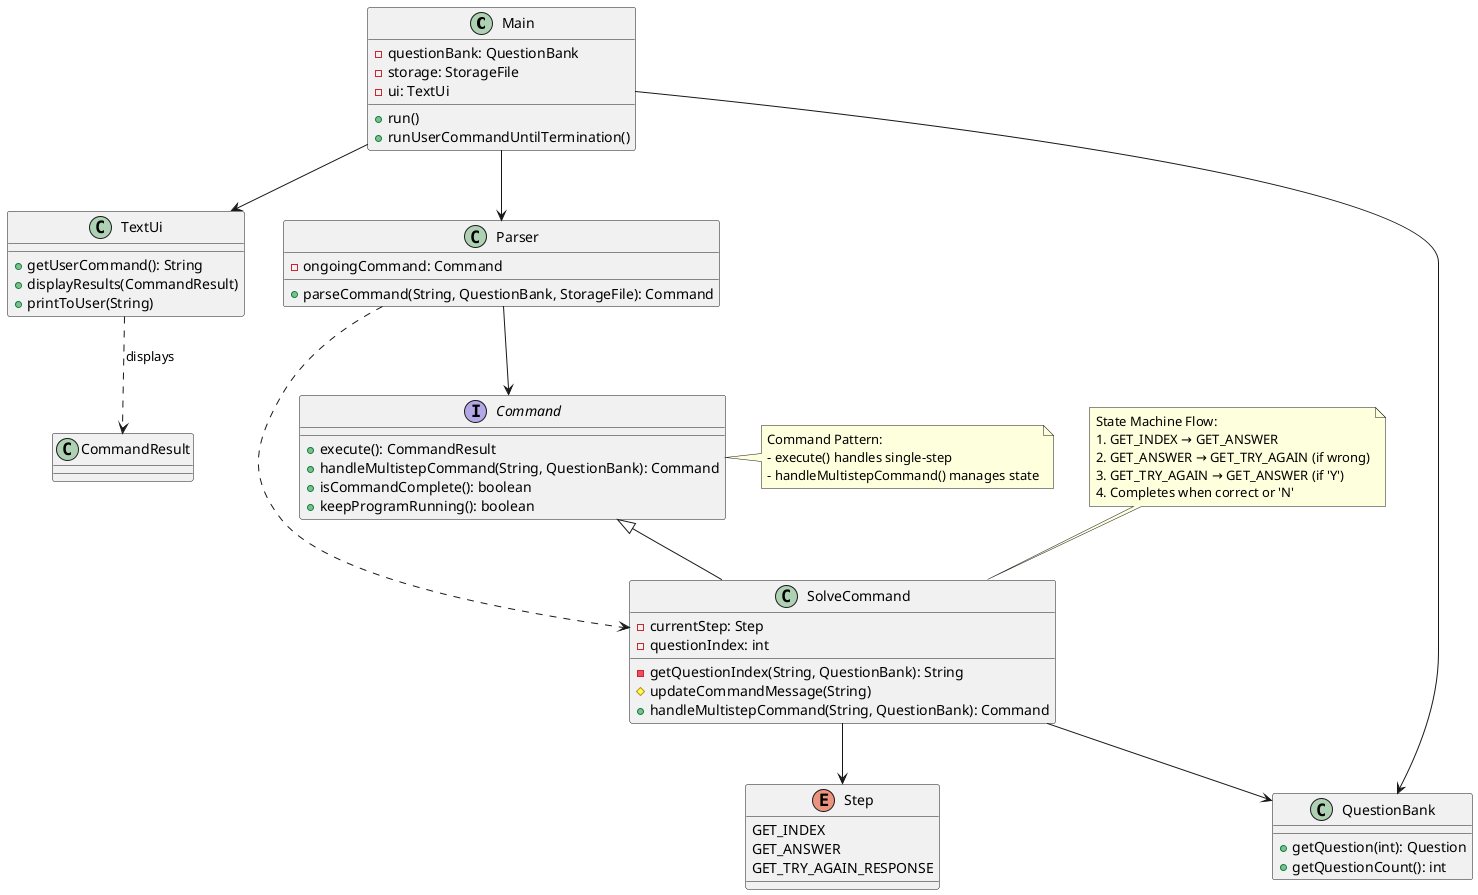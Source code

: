 @startuml
' Main Classes
class Main {
  - questionBank: QuestionBank
  - storage: StorageFile
  - ui: TextUi
  + run()
  + runUserCommandUntilTermination()
}

class TextUi {
  + getUserCommand(): String
  + displayResults(CommandResult)
  + printToUser(String)
}

class Parser {
  - ongoingCommand: Command
  + parseCommand(String, QuestionBank, StorageFile): Command
}

' Command Hierarchy
interface Command {
  + execute(): CommandResult
  + handleMultistepCommand(String, QuestionBank): Command
  + isCommandComplete(): boolean
  + keepProgramRunning(): boolean
}

class SolveCommand {
  - currentStep: Step
  - questionIndex: int
  - getQuestionIndex(String, QuestionBank): String
  # updateCommandMessage(String)
  + handleMultistepCommand(String, QuestionBank): Command
}

' Enums
enum Step {
  GET_INDEX
  GET_ANSWER
  GET_TRY_AGAIN_RESPONSE
}

' Data Classes
class QuestionBank {
  + getQuestion(int): Question
  + getQuestionCount(): int
}

' Relationships
Main --> TextUi
Main --> Parser
Main --> QuestionBank

Parser --> Command
Parser ..> SolveCommand

Command <|-- SolveCommand

SolveCommand --> Step
SolveCommand --> QuestionBank

TextUi ..> CommandResult : displays

' Notes
note top of SolveCommand
  State Machine Flow:
  1. GET_INDEX → GET_ANSWER
  2. GET_ANSWER → GET_TRY_AGAIN (if wrong)
  3. GET_TRY_AGAIN → GET_ANSWER (if 'Y')
  4. Completes when correct or 'N'
end note

note right of Command
  Command Pattern:
  - execute() handles single-step
  - handleMultistepCommand() manages state
end note
@enduml